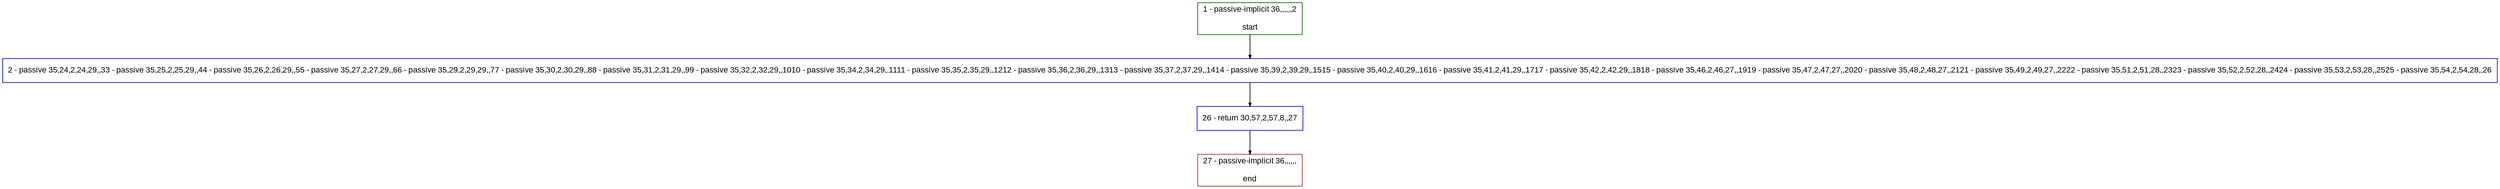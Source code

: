digraph "" {
  graph [bgcolor="white", fillcolor="#FFFFCC", pack="true", packmode="clust", fontname="Arial", label="", fontsize="12", compound="true", style="rounded,filled"];
  node [node_initialized="no", fillcolor="white", fontname="Arial", label="", color="grey", fontsize="12", fixedsize="false", compound="true", shape="rectangle", style="filled"];
  edge [arrowtail="none", lhead="", fontcolor="black", fontname="Arial", label="", color="black", fontsize="12", arrowhead="normal", arrowsize="0.5", compound="true", ltail="", dir="forward"];
  __N1 [fillcolor="#ffffff", label="2 - passive 35,24,2,24,29,,33 - passive 35,25,2,25,29,,44 - passive 35,26,2,26,29,,55 - passive 35,27,2,27,29,,66 - passive 35,29,2,29,29,,77 - passive 35,30,2,30,29,,88 - passive 35,31,2,31,29,,99 - passive 35,32,2,32,29,,1010 - passive 35,34,2,34,29,,1111 - passive 35,35,2,35,29,,1212 - passive 35,36,2,36,29,,1313 - passive 35,37,2,37,29,,1414 - passive 35,39,2,39,29,,1515 - passive 35,40,2,40,29,,1616 - passive 35,41,2,41,29,,1717 - passive 35,42,2,42,29,,1818 - passive 35,46,2,46,27,,1919 - passive 35,47,2,47,27,,2020 - passive 35,48,2,48,27,,2121 - passive 35,49,2,49,27,,2222 - passive 35,51,2,51,28,,2323 - passive 35,52,2,52,28,,2424 - passive 35,53,2,53,28,,2525 - passive 35,54,2,54,28,,26", color="#0000ff", shape="box", style="filled"];
  __N2 [fillcolor="#ffffff", label="1 - passive-implicit 36,,,,,,2\n\nstart", color="#006400", shape="box", style="filled"];
  __N3 [fillcolor="#ffffff", label="26 - return 30,57,2,57,8,,27", color="#0000ff", shape="box", style="filled"];
  __N4 [fillcolor="#ffffff", label="27 - passive-implicit 36,,,,,,\n\nend", color="#a52a2a", shape="box", style="filled"];
  __N2 -> __N1 [arrowtail="none", color="#000000", label="", arrowhead="normal", dir="forward"];
  __N1 -> __N3 [arrowtail="none", color="#000000", label="", arrowhead="normal", dir="forward"];
  __N3 -> __N4 [arrowtail="none", color="#000000", label="", arrowhead="normal", dir="forward"];
}
